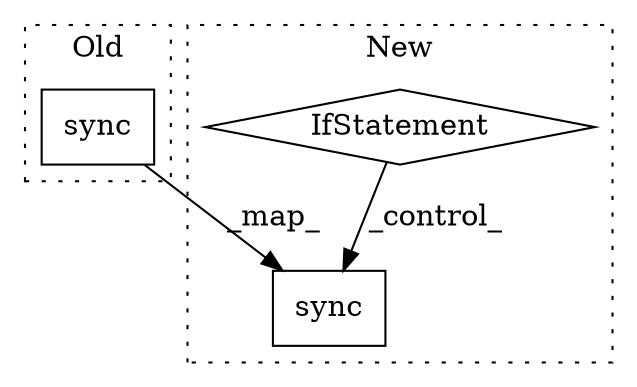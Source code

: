 digraph G {
subgraph cluster0 {
1 [label="sync" a="32" s="12648,12657" l="5,1" shape="box"];
label = "Old";
style="dotted";
}
subgraph cluster1 {
2 [label="sync" a="32" s="12809,12818" l="5,1" shape="box"];
3 [label="IfStatement" a="25" s="12777,12799" l="4,2" shape="diamond"];
label = "New";
style="dotted";
}
1 -> 2 [label="_map_"];
3 -> 2 [label="_control_"];
}